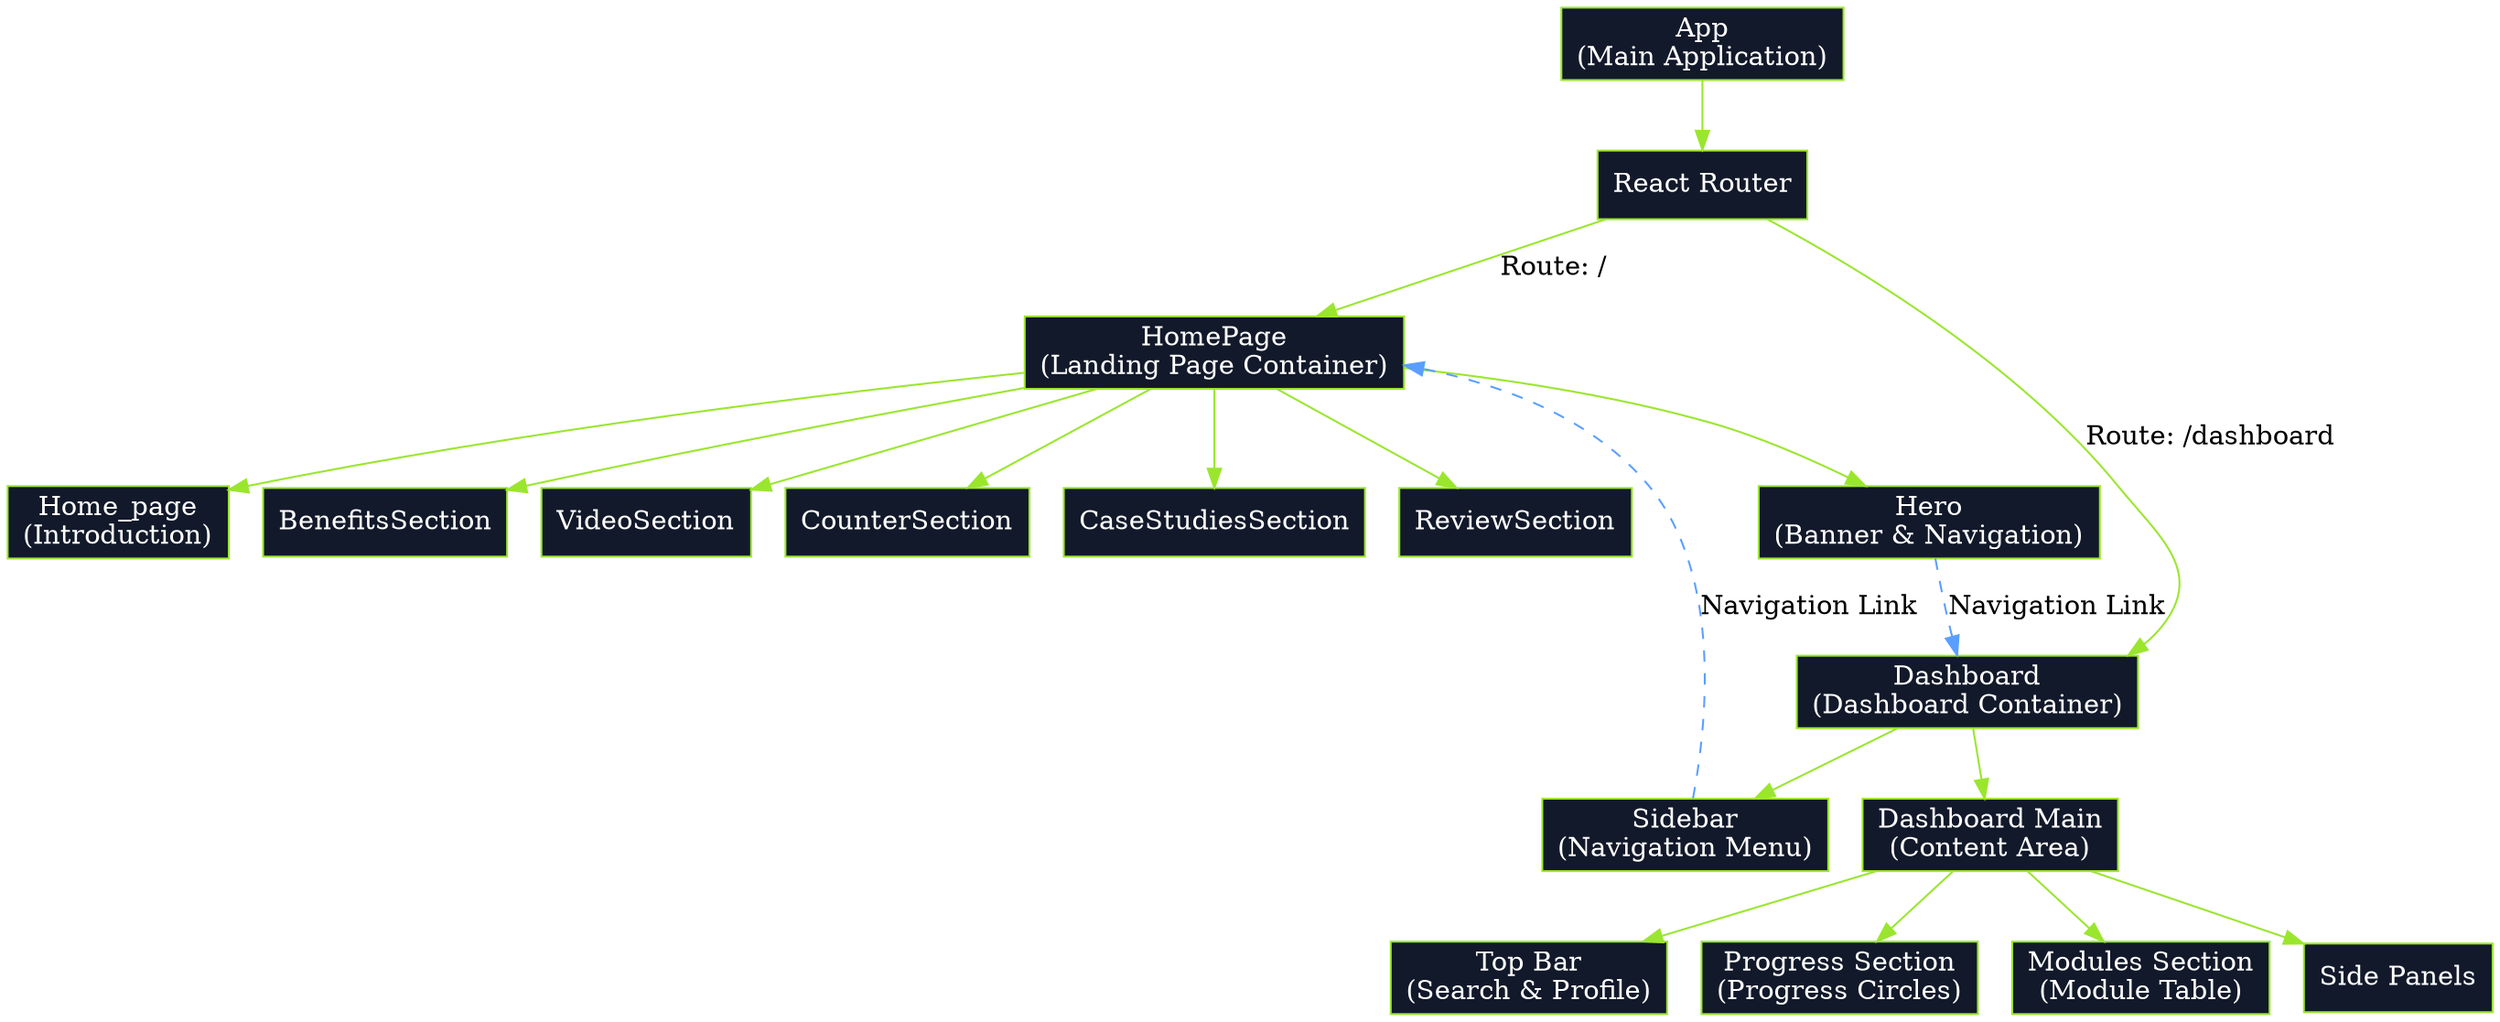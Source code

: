 // Website Architecture Diagram
digraph CyberWebsiteArchitecture {
  // Graph settings
  rankdir=TB;
  node [shape=box, style=filled, fillcolor="#12192a", fontcolor="#ffffff", color="#9ae62e"];
  edge [color="#9ae62e"];
  
  // Main components
  App [label="App\n(Main Application)"];
  Router [label="React Router"];
  HomePage [label="HomePage\n(Landing Page Container)"];
  Dashboard [label="Dashboard\n(Dashboard Container)"];
  
  // Landing page components
  Hero [label="Hero\n(Banner & Navigation)"];
  Home_page [label="Home_page\n(Introduction)"];
  BenefitsSection [label="BenefitsSection"];
  VideoSection [label="VideoSection"];
  CounterSection [label="CounterSection"];
  CaseStudiesSection [label="CaseStudiesSection"];
  ReviewSection [label="ReviewSection"];
  
  // Dashboard components
  Sidebar [label="Sidebar\n(Navigation Menu)"];
  DashboardMain [label="Dashboard Main\n(Content Area)"];
  TopBar [label="Top Bar\n(Search & Profile)"];
  ProgressSection [label="Progress Section\n(Progress Circles)"];
  ModulesSection [label="Modules Section\n(Module Table)"];
  SidePanels [label="Side Panels"];
  
  // Connections
  App -> Router;
  Router -> HomePage [label="Route: /"];
  Router -> Dashboard [label="Route: /dashboard"];
  
  // HomePage component connections
  HomePage -> Hero;
  HomePage -> Home_page;
  HomePage -> BenefitsSection;
  HomePage -> VideoSection;
  HomePage -> CounterSection;
  HomePage -> CaseStudiesSection;
  HomePage -> ReviewSection;
  
  // Dashboard component connections
  Dashboard -> Sidebar;
  Dashboard -> DashboardMain;
  DashboardMain -> TopBar;
  DashboardMain -> ProgressSection;
  DashboardMain -> ModulesSection;
  DashboardMain -> SidePanels;
  
  // Navigation connections
  Hero -> Dashboard [label="Navigation Link", style=dashed, color="#5a9fff"];
  Sidebar -> HomePage [label="Navigation Link", style=dashed, color="#5a9fff"];
}